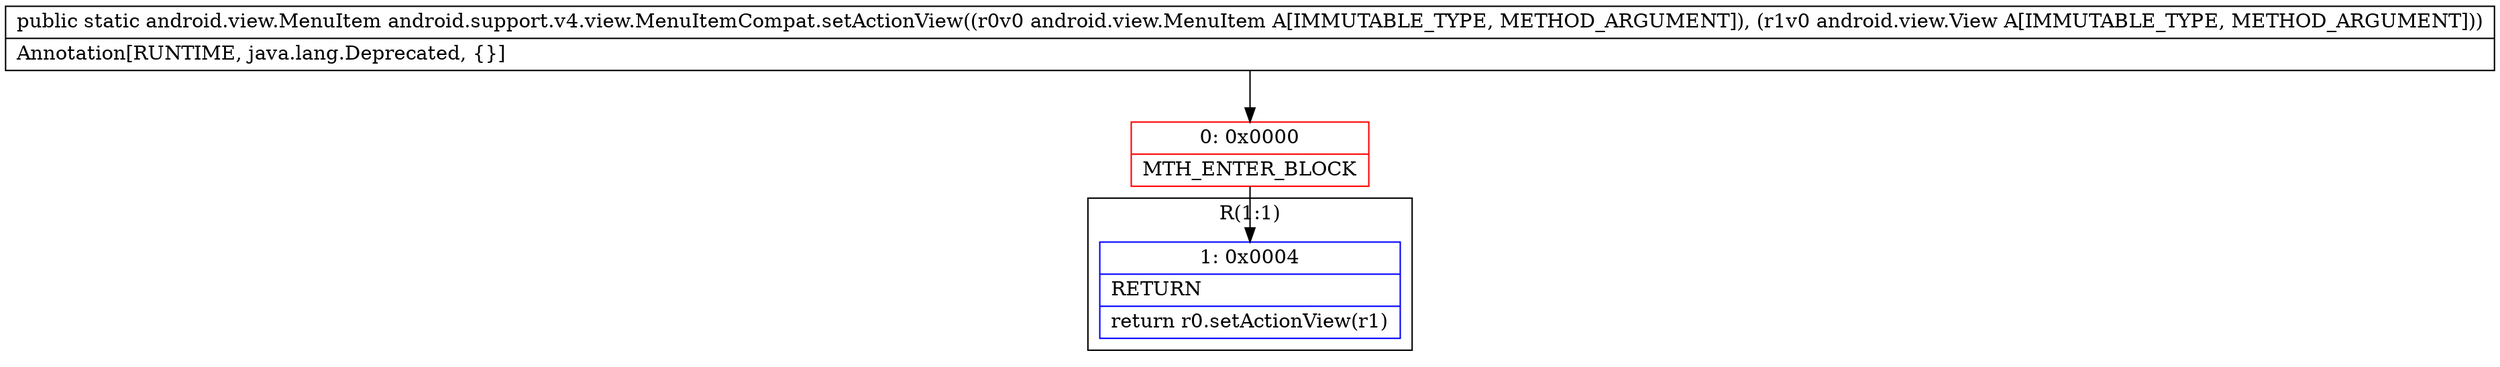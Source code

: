 digraph "CFG forandroid.support.v4.view.MenuItemCompat.setActionView(Landroid\/view\/MenuItem;Landroid\/view\/View;)Landroid\/view\/MenuItem;" {
subgraph cluster_Region_294014036 {
label = "R(1:1)";
node [shape=record,color=blue];
Node_1 [shape=record,label="{1\:\ 0x0004|RETURN\l|return r0.setActionView(r1)\l}"];
}
Node_0 [shape=record,color=red,label="{0\:\ 0x0000|MTH_ENTER_BLOCK\l}"];
MethodNode[shape=record,label="{public static android.view.MenuItem android.support.v4.view.MenuItemCompat.setActionView((r0v0 android.view.MenuItem A[IMMUTABLE_TYPE, METHOD_ARGUMENT]), (r1v0 android.view.View A[IMMUTABLE_TYPE, METHOD_ARGUMENT]))  | Annotation[RUNTIME, java.lang.Deprecated, \{\}]\l}"];
MethodNode -> Node_0;
Node_0 -> Node_1;
}

